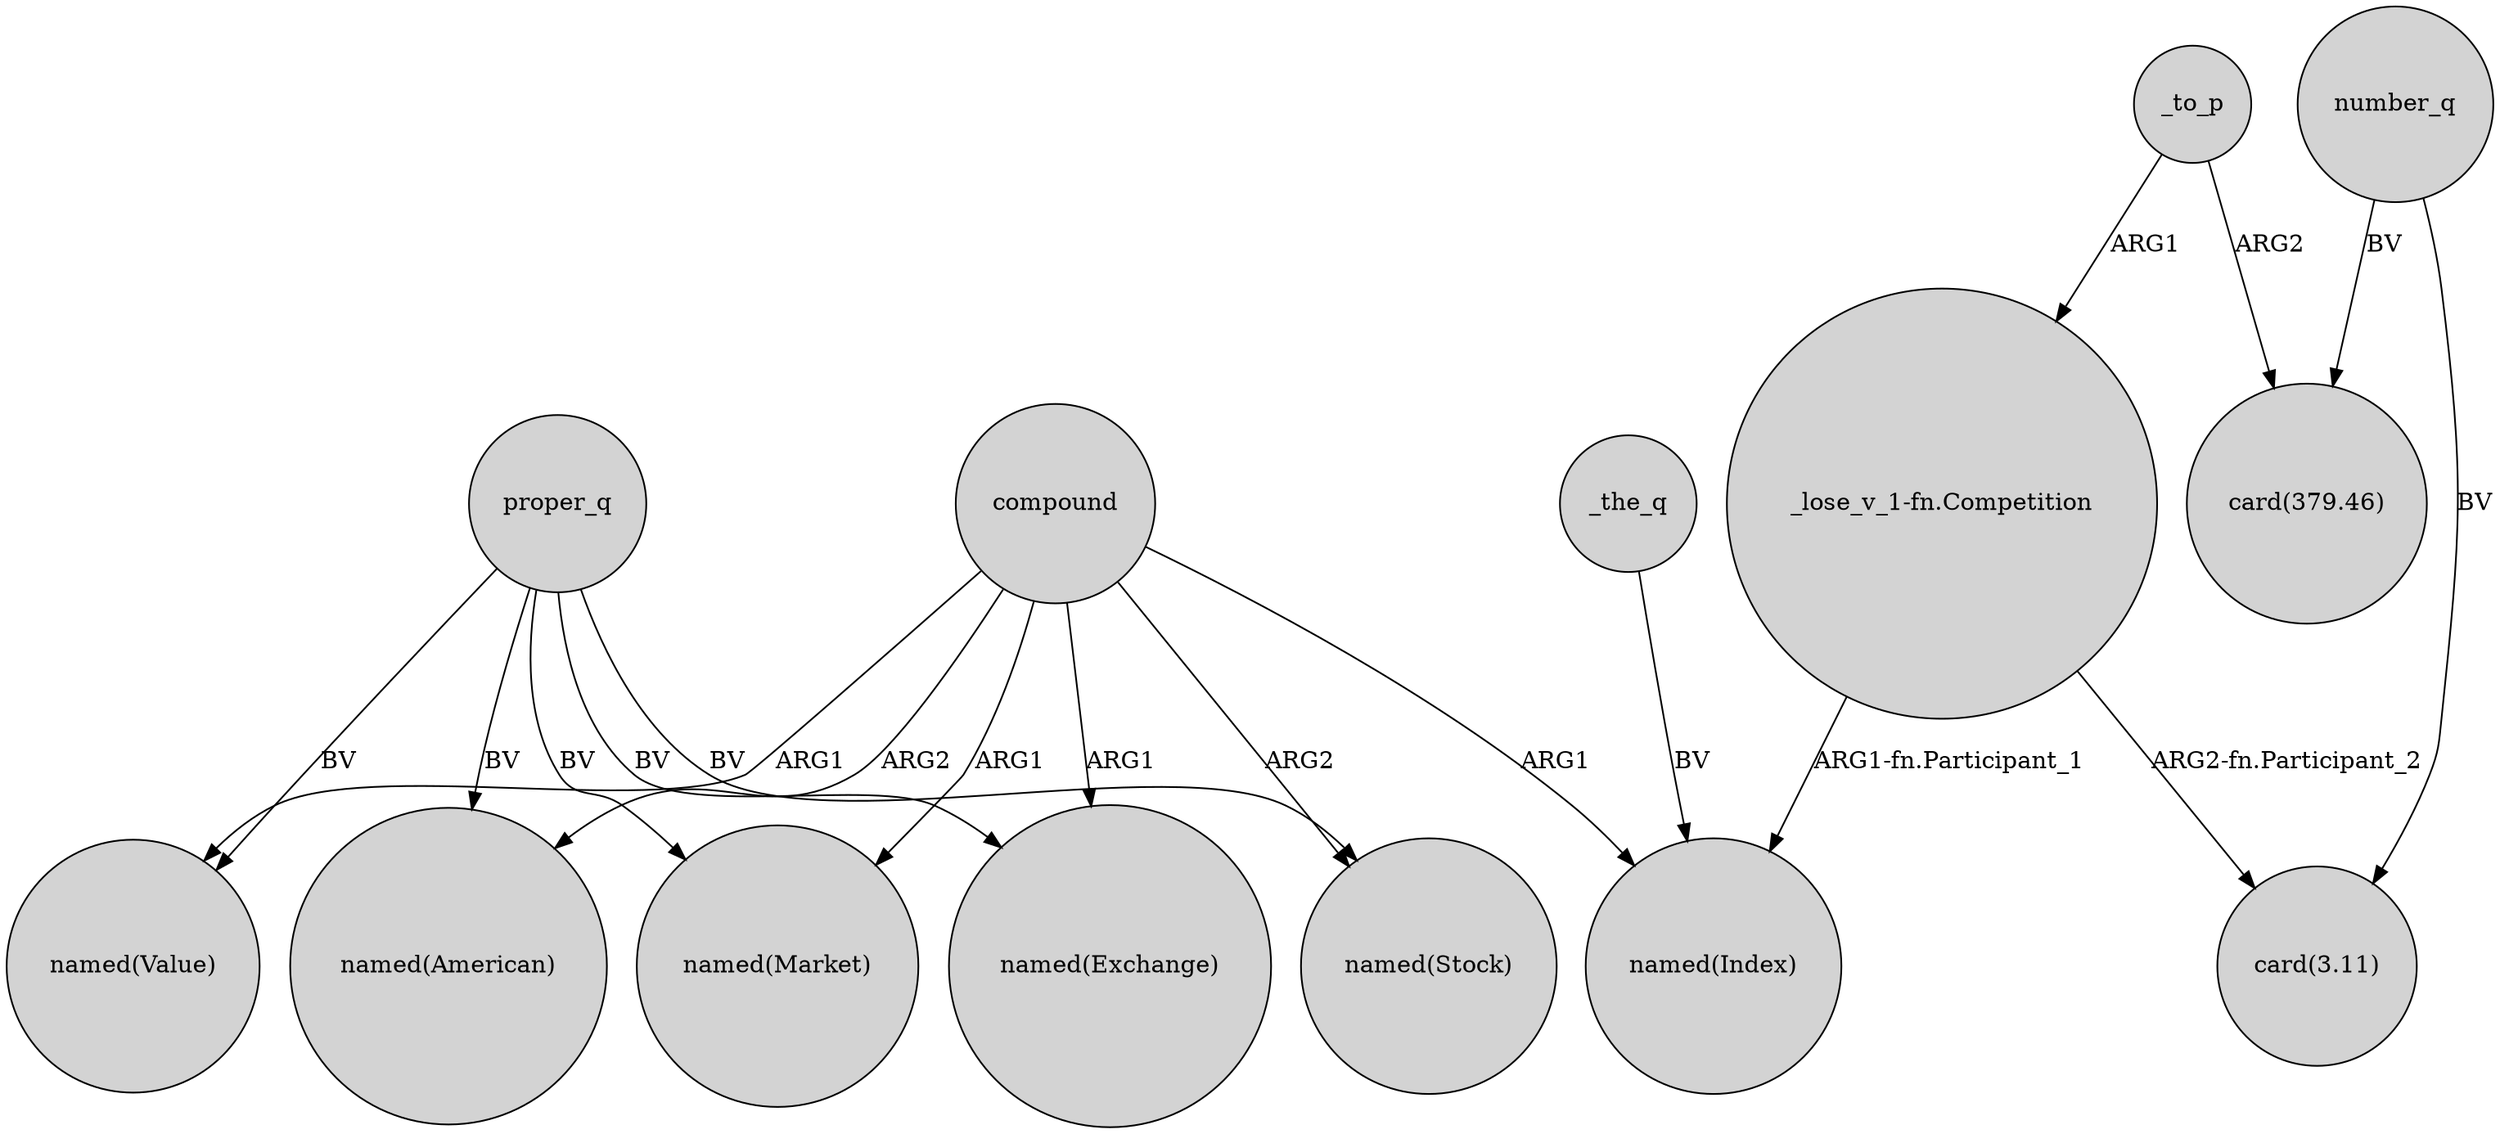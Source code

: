 digraph {
	node [shape=circle style=filled]
	"_lose_v_1-fn.Competition" -> "named(Index)" [label="ARG1-fn.Participant_1"]
	compound -> "named(Stock)" [label=ARG2]
	proper_q -> "named(Market)" [label=BV]
	_to_p -> "card(379.46)" [label=ARG2]
	compound -> "named(American)" [label=ARG2]
	compound -> "named(Value)" [label=ARG1]
	_the_q -> "named(Index)" [label=BV]
	number_q -> "card(3.11)" [label=BV]
	proper_q -> "named(Exchange)" [label=BV]
	proper_q -> "named(American)" [label=BV]
	compound -> "named(Market)" [label=ARG1]
	"_lose_v_1-fn.Competition" -> "card(3.11)" [label="ARG2-fn.Participant_2"]
	compound -> "named(Index)" [label=ARG1]
	proper_q -> "named(Stock)" [label=BV]
	compound -> "named(Exchange)" [label=ARG1]
	proper_q -> "named(Value)" [label=BV]
	number_q -> "card(379.46)" [label=BV]
	_to_p -> "_lose_v_1-fn.Competition" [label=ARG1]
}
